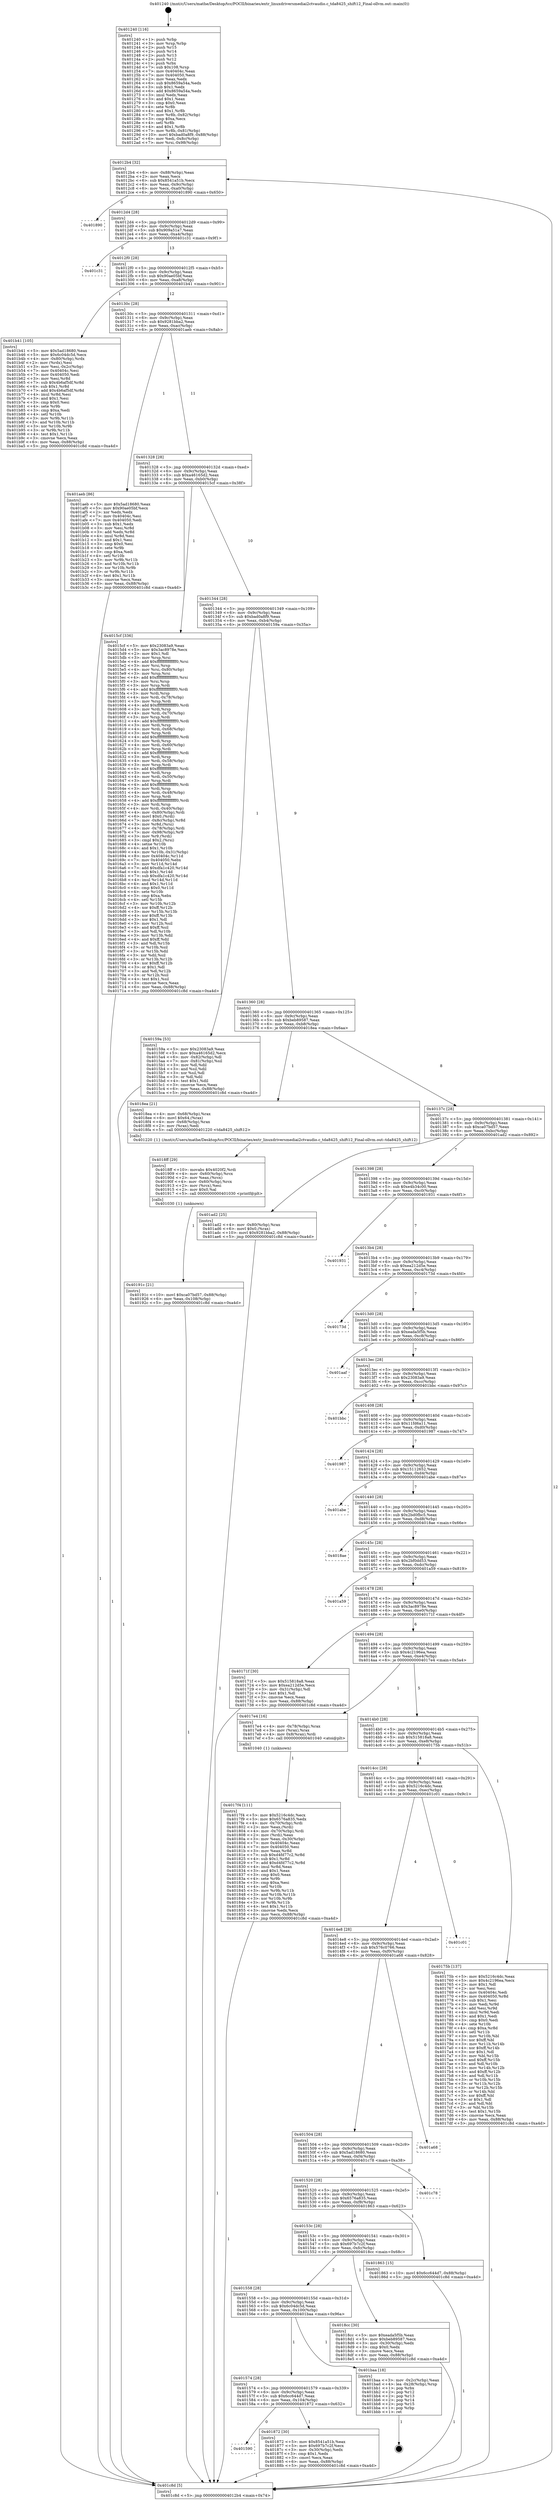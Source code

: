 digraph "0x401240" {
  label = "0x401240 (/mnt/c/Users/mathe/Desktop/tcc/POCII/binaries/extr_linuxdriversmediai2ctvaudio.c_tda8425_shift12_Final-ollvm.out::main(0))"
  labelloc = "t"
  node[shape=record]

  Entry [label="",width=0.3,height=0.3,shape=circle,fillcolor=black,style=filled]
  "0x4012b4" [label="{
     0x4012b4 [32]\l
     | [instrs]\l
     &nbsp;&nbsp;0x4012b4 \<+6\>: mov -0x88(%rbp),%eax\l
     &nbsp;&nbsp;0x4012ba \<+2\>: mov %eax,%ecx\l
     &nbsp;&nbsp;0x4012bc \<+6\>: sub $0x8541a51b,%ecx\l
     &nbsp;&nbsp;0x4012c2 \<+6\>: mov %eax,-0x9c(%rbp)\l
     &nbsp;&nbsp;0x4012c8 \<+6\>: mov %ecx,-0xa0(%rbp)\l
     &nbsp;&nbsp;0x4012ce \<+6\>: je 0000000000401890 \<main+0x650\>\l
  }"]
  "0x401890" [label="{
     0x401890\l
  }", style=dashed]
  "0x4012d4" [label="{
     0x4012d4 [28]\l
     | [instrs]\l
     &nbsp;&nbsp;0x4012d4 \<+5\>: jmp 00000000004012d9 \<main+0x99\>\l
     &nbsp;&nbsp;0x4012d9 \<+6\>: mov -0x9c(%rbp),%eax\l
     &nbsp;&nbsp;0x4012df \<+5\>: sub $0x909a51a7,%eax\l
     &nbsp;&nbsp;0x4012e4 \<+6\>: mov %eax,-0xa4(%rbp)\l
     &nbsp;&nbsp;0x4012ea \<+6\>: je 0000000000401c31 \<main+0x9f1\>\l
  }"]
  Exit [label="",width=0.3,height=0.3,shape=circle,fillcolor=black,style=filled,peripheries=2]
  "0x401c31" [label="{
     0x401c31\l
  }", style=dashed]
  "0x4012f0" [label="{
     0x4012f0 [28]\l
     | [instrs]\l
     &nbsp;&nbsp;0x4012f0 \<+5\>: jmp 00000000004012f5 \<main+0xb5\>\l
     &nbsp;&nbsp;0x4012f5 \<+6\>: mov -0x9c(%rbp),%eax\l
     &nbsp;&nbsp;0x4012fb \<+5\>: sub $0x90ae05bf,%eax\l
     &nbsp;&nbsp;0x401300 \<+6\>: mov %eax,-0xa8(%rbp)\l
     &nbsp;&nbsp;0x401306 \<+6\>: je 0000000000401b41 \<main+0x901\>\l
  }"]
  "0x40191c" [label="{
     0x40191c [21]\l
     | [instrs]\l
     &nbsp;&nbsp;0x40191c \<+10\>: movl $0xca07bd57,-0x88(%rbp)\l
     &nbsp;&nbsp;0x401926 \<+6\>: mov %eax,-0x108(%rbp)\l
     &nbsp;&nbsp;0x40192c \<+5\>: jmp 0000000000401c8d \<main+0xa4d\>\l
  }"]
  "0x401b41" [label="{
     0x401b41 [105]\l
     | [instrs]\l
     &nbsp;&nbsp;0x401b41 \<+5\>: mov $0x5ad18680,%eax\l
     &nbsp;&nbsp;0x401b46 \<+5\>: mov $0x6c04dc5d,%ecx\l
     &nbsp;&nbsp;0x401b4b \<+4\>: mov -0x80(%rbp),%rdx\l
     &nbsp;&nbsp;0x401b4f \<+2\>: mov (%rdx),%esi\l
     &nbsp;&nbsp;0x401b51 \<+3\>: mov %esi,-0x2c(%rbp)\l
     &nbsp;&nbsp;0x401b54 \<+7\>: mov 0x40404c,%esi\l
     &nbsp;&nbsp;0x401b5b \<+7\>: mov 0x404050,%edi\l
     &nbsp;&nbsp;0x401b62 \<+3\>: mov %esi,%r8d\l
     &nbsp;&nbsp;0x401b65 \<+7\>: sub $0x4b6af5df,%r8d\l
     &nbsp;&nbsp;0x401b6c \<+4\>: sub $0x1,%r8d\l
     &nbsp;&nbsp;0x401b70 \<+7\>: add $0x4b6af5df,%r8d\l
     &nbsp;&nbsp;0x401b77 \<+4\>: imul %r8d,%esi\l
     &nbsp;&nbsp;0x401b7b \<+3\>: and $0x1,%esi\l
     &nbsp;&nbsp;0x401b7e \<+3\>: cmp $0x0,%esi\l
     &nbsp;&nbsp;0x401b81 \<+4\>: sete %r9b\l
     &nbsp;&nbsp;0x401b85 \<+3\>: cmp $0xa,%edi\l
     &nbsp;&nbsp;0x401b88 \<+4\>: setl %r10b\l
     &nbsp;&nbsp;0x401b8c \<+3\>: mov %r9b,%r11b\l
     &nbsp;&nbsp;0x401b8f \<+3\>: and %r10b,%r11b\l
     &nbsp;&nbsp;0x401b92 \<+3\>: xor %r10b,%r9b\l
     &nbsp;&nbsp;0x401b95 \<+3\>: or %r9b,%r11b\l
     &nbsp;&nbsp;0x401b98 \<+4\>: test $0x1,%r11b\l
     &nbsp;&nbsp;0x401b9c \<+3\>: cmovne %ecx,%eax\l
     &nbsp;&nbsp;0x401b9f \<+6\>: mov %eax,-0x88(%rbp)\l
     &nbsp;&nbsp;0x401ba5 \<+5\>: jmp 0000000000401c8d \<main+0xa4d\>\l
  }"]
  "0x40130c" [label="{
     0x40130c [28]\l
     | [instrs]\l
     &nbsp;&nbsp;0x40130c \<+5\>: jmp 0000000000401311 \<main+0xd1\>\l
     &nbsp;&nbsp;0x401311 \<+6\>: mov -0x9c(%rbp),%eax\l
     &nbsp;&nbsp;0x401317 \<+5\>: sub $0x9281bba2,%eax\l
     &nbsp;&nbsp;0x40131c \<+6\>: mov %eax,-0xac(%rbp)\l
     &nbsp;&nbsp;0x401322 \<+6\>: je 0000000000401aeb \<main+0x8ab\>\l
  }"]
  "0x4018ff" [label="{
     0x4018ff [29]\l
     | [instrs]\l
     &nbsp;&nbsp;0x4018ff \<+10\>: movabs $0x4020f2,%rdi\l
     &nbsp;&nbsp;0x401909 \<+4\>: mov -0x60(%rbp),%rcx\l
     &nbsp;&nbsp;0x40190d \<+2\>: mov %eax,(%rcx)\l
     &nbsp;&nbsp;0x40190f \<+4\>: mov -0x60(%rbp),%rcx\l
     &nbsp;&nbsp;0x401913 \<+2\>: mov (%rcx),%esi\l
     &nbsp;&nbsp;0x401915 \<+2\>: mov $0x0,%al\l
     &nbsp;&nbsp;0x401917 \<+5\>: call 0000000000401030 \<printf@plt\>\l
     | [calls]\l
     &nbsp;&nbsp;0x401030 \{1\} (unknown)\l
  }"]
  "0x401aeb" [label="{
     0x401aeb [86]\l
     | [instrs]\l
     &nbsp;&nbsp;0x401aeb \<+5\>: mov $0x5ad18680,%eax\l
     &nbsp;&nbsp;0x401af0 \<+5\>: mov $0x90ae05bf,%ecx\l
     &nbsp;&nbsp;0x401af5 \<+2\>: xor %edx,%edx\l
     &nbsp;&nbsp;0x401af7 \<+7\>: mov 0x40404c,%esi\l
     &nbsp;&nbsp;0x401afe \<+7\>: mov 0x404050,%edi\l
     &nbsp;&nbsp;0x401b05 \<+3\>: sub $0x1,%edx\l
     &nbsp;&nbsp;0x401b08 \<+3\>: mov %esi,%r8d\l
     &nbsp;&nbsp;0x401b0b \<+3\>: add %edx,%r8d\l
     &nbsp;&nbsp;0x401b0e \<+4\>: imul %r8d,%esi\l
     &nbsp;&nbsp;0x401b12 \<+3\>: and $0x1,%esi\l
     &nbsp;&nbsp;0x401b15 \<+3\>: cmp $0x0,%esi\l
     &nbsp;&nbsp;0x401b18 \<+4\>: sete %r9b\l
     &nbsp;&nbsp;0x401b1c \<+3\>: cmp $0xa,%edi\l
     &nbsp;&nbsp;0x401b1f \<+4\>: setl %r10b\l
     &nbsp;&nbsp;0x401b23 \<+3\>: mov %r9b,%r11b\l
     &nbsp;&nbsp;0x401b26 \<+3\>: and %r10b,%r11b\l
     &nbsp;&nbsp;0x401b29 \<+3\>: xor %r10b,%r9b\l
     &nbsp;&nbsp;0x401b2c \<+3\>: or %r9b,%r11b\l
     &nbsp;&nbsp;0x401b2f \<+4\>: test $0x1,%r11b\l
     &nbsp;&nbsp;0x401b33 \<+3\>: cmovne %ecx,%eax\l
     &nbsp;&nbsp;0x401b36 \<+6\>: mov %eax,-0x88(%rbp)\l
     &nbsp;&nbsp;0x401b3c \<+5\>: jmp 0000000000401c8d \<main+0xa4d\>\l
  }"]
  "0x401328" [label="{
     0x401328 [28]\l
     | [instrs]\l
     &nbsp;&nbsp;0x401328 \<+5\>: jmp 000000000040132d \<main+0xed\>\l
     &nbsp;&nbsp;0x40132d \<+6\>: mov -0x9c(%rbp),%eax\l
     &nbsp;&nbsp;0x401333 \<+5\>: sub $0xa46165d2,%eax\l
     &nbsp;&nbsp;0x401338 \<+6\>: mov %eax,-0xb0(%rbp)\l
     &nbsp;&nbsp;0x40133e \<+6\>: je 00000000004015cf \<main+0x38f\>\l
  }"]
  "0x401590" [label="{
     0x401590\l
  }", style=dashed]
  "0x4015cf" [label="{
     0x4015cf [336]\l
     | [instrs]\l
     &nbsp;&nbsp;0x4015cf \<+5\>: mov $0x23083a9,%eax\l
     &nbsp;&nbsp;0x4015d4 \<+5\>: mov $0x3ac8978e,%ecx\l
     &nbsp;&nbsp;0x4015d9 \<+2\>: mov $0x1,%dl\l
     &nbsp;&nbsp;0x4015db \<+3\>: mov %rsp,%rsi\l
     &nbsp;&nbsp;0x4015de \<+4\>: add $0xfffffffffffffff0,%rsi\l
     &nbsp;&nbsp;0x4015e2 \<+3\>: mov %rsi,%rsp\l
     &nbsp;&nbsp;0x4015e5 \<+4\>: mov %rsi,-0x80(%rbp)\l
     &nbsp;&nbsp;0x4015e9 \<+3\>: mov %rsp,%rsi\l
     &nbsp;&nbsp;0x4015ec \<+4\>: add $0xfffffffffffffff0,%rsi\l
     &nbsp;&nbsp;0x4015f0 \<+3\>: mov %rsi,%rsp\l
     &nbsp;&nbsp;0x4015f3 \<+3\>: mov %rsp,%rdi\l
     &nbsp;&nbsp;0x4015f6 \<+4\>: add $0xfffffffffffffff0,%rdi\l
     &nbsp;&nbsp;0x4015fa \<+3\>: mov %rdi,%rsp\l
     &nbsp;&nbsp;0x4015fd \<+4\>: mov %rdi,-0x78(%rbp)\l
     &nbsp;&nbsp;0x401601 \<+3\>: mov %rsp,%rdi\l
     &nbsp;&nbsp;0x401604 \<+4\>: add $0xfffffffffffffff0,%rdi\l
     &nbsp;&nbsp;0x401608 \<+3\>: mov %rdi,%rsp\l
     &nbsp;&nbsp;0x40160b \<+4\>: mov %rdi,-0x70(%rbp)\l
     &nbsp;&nbsp;0x40160f \<+3\>: mov %rsp,%rdi\l
     &nbsp;&nbsp;0x401612 \<+4\>: add $0xfffffffffffffff0,%rdi\l
     &nbsp;&nbsp;0x401616 \<+3\>: mov %rdi,%rsp\l
     &nbsp;&nbsp;0x401619 \<+4\>: mov %rdi,-0x68(%rbp)\l
     &nbsp;&nbsp;0x40161d \<+3\>: mov %rsp,%rdi\l
     &nbsp;&nbsp;0x401620 \<+4\>: add $0xfffffffffffffff0,%rdi\l
     &nbsp;&nbsp;0x401624 \<+3\>: mov %rdi,%rsp\l
     &nbsp;&nbsp;0x401627 \<+4\>: mov %rdi,-0x60(%rbp)\l
     &nbsp;&nbsp;0x40162b \<+3\>: mov %rsp,%rdi\l
     &nbsp;&nbsp;0x40162e \<+4\>: add $0xfffffffffffffff0,%rdi\l
     &nbsp;&nbsp;0x401632 \<+3\>: mov %rdi,%rsp\l
     &nbsp;&nbsp;0x401635 \<+4\>: mov %rdi,-0x58(%rbp)\l
     &nbsp;&nbsp;0x401639 \<+3\>: mov %rsp,%rdi\l
     &nbsp;&nbsp;0x40163c \<+4\>: add $0xfffffffffffffff0,%rdi\l
     &nbsp;&nbsp;0x401640 \<+3\>: mov %rdi,%rsp\l
     &nbsp;&nbsp;0x401643 \<+4\>: mov %rdi,-0x50(%rbp)\l
     &nbsp;&nbsp;0x401647 \<+3\>: mov %rsp,%rdi\l
     &nbsp;&nbsp;0x40164a \<+4\>: add $0xfffffffffffffff0,%rdi\l
     &nbsp;&nbsp;0x40164e \<+3\>: mov %rdi,%rsp\l
     &nbsp;&nbsp;0x401651 \<+4\>: mov %rdi,-0x48(%rbp)\l
     &nbsp;&nbsp;0x401655 \<+3\>: mov %rsp,%rdi\l
     &nbsp;&nbsp;0x401658 \<+4\>: add $0xfffffffffffffff0,%rdi\l
     &nbsp;&nbsp;0x40165c \<+3\>: mov %rdi,%rsp\l
     &nbsp;&nbsp;0x40165f \<+4\>: mov %rdi,-0x40(%rbp)\l
     &nbsp;&nbsp;0x401663 \<+4\>: mov -0x80(%rbp),%rdi\l
     &nbsp;&nbsp;0x401667 \<+6\>: movl $0x0,(%rdi)\l
     &nbsp;&nbsp;0x40166d \<+7\>: mov -0x8c(%rbp),%r8d\l
     &nbsp;&nbsp;0x401674 \<+3\>: mov %r8d,(%rsi)\l
     &nbsp;&nbsp;0x401677 \<+4\>: mov -0x78(%rbp),%rdi\l
     &nbsp;&nbsp;0x40167b \<+7\>: mov -0x98(%rbp),%r9\l
     &nbsp;&nbsp;0x401682 \<+3\>: mov %r9,(%rdi)\l
     &nbsp;&nbsp;0x401685 \<+3\>: cmpl $0x2,(%rsi)\l
     &nbsp;&nbsp;0x401688 \<+4\>: setne %r10b\l
     &nbsp;&nbsp;0x40168c \<+4\>: and $0x1,%r10b\l
     &nbsp;&nbsp;0x401690 \<+4\>: mov %r10b,-0x31(%rbp)\l
     &nbsp;&nbsp;0x401694 \<+8\>: mov 0x40404c,%r11d\l
     &nbsp;&nbsp;0x40169c \<+7\>: mov 0x404050,%ebx\l
     &nbsp;&nbsp;0x4016a3 \<+3\>: mov %r11d,%r14d\l
     &nbsp;&nbsp;0x4016a6 \<+7\>: add $0xdfa1c420,%r14d\l
     &nbsp;&nbsp;0x4016ad \<+4\>: sub $0x1,%r14d\l
     &nbsp;&nbsp;0x4016b1 \<+7\>: sub $0xdfa1c420,%r14d\l
     &nbsp;&nbsp;0x4016b8 \<+4\>: imul %r14d,%r11d\l
     &nbsp;&nbsp;0x4016bc \<+4\>: and $0x1,%r11d\l
     &nbsp;&nbsp;0x4016c0 \<+4\>: cmp $0x0,%r11d\l
     &nbsp;&nbsp;0x4016c4 \<+4\>: sete %r10b\l
     &nbsp;&nbsp;0x4016c8 \<+3\>: cmp $0xa,%ebx\l
     &nbsp;&nbsp;0x4016cb \<+4\>: setl %r15b\l
     &nbsp;&nbsp;0x4016cf \<+3\>: mov %r10b,%r12b\l
     &nbsp;&nbsp;0x4016d2 \<+4\>: xor $0xff,%r12b\l
     &nbsp;&nbsp;0x4016d6 \<+3\>: mov %r15b,%r13b\l
     &nbsp;&nbsp;0x4016d9 \<+4\>: xor $0xff,%r13b\l
     &nbsp;&nbsp;0x4016dd \<+3\>: xor $0x1,%dl\l
     &nbsp;&nbsp;0x4016e0 \<+3\>: mov %r12b,%sil\l
     &nbsp;&nbsp;0x4016e3 \<+4\>: and $0xff,%sil\l
     &nbsp;&nbsp;0x4016e7 \<+3\>: and %dl,%r10b\l
     &nbsp;&nbsp;0x4016ea \<+3\>: mov %r13b,%dil\l
     &nbsp;&nbsp;0x4016ed \<+4\>: and $0xff,%dil\l
     &nbsp;&nbsp;0x4016f1 \<+3\>: and %dl,%r15b\l
     &nbsp;&nbsp;0x4016f4 \<+3\>: or %r10b,%sil\l
     &nbsp;&nbsp;0x4016f7 \<+3\>: or %r15b,%dil\l
     &nbsp;&nbsp;0x4016fa \<+3\>: xor %dil,%sil\l
     &nbsp;&nbsp;0x4016fd \<+3\>: or %r13b,%r12b\l
     &nbsp;&nbsp;0x401700 \<+4\>: xor $0xff,%r12b\l
     &nbsp;&nbsp;0x401704 \<+3\>: or $0x1,%dl\l
     &nbsp;&nbsp;0x401707 \<+3\>: and %dl,%r12b\l
     &nbsp;&nbsp;0x40170a \<+3\>: or %r12b,%sil\l
     &nbsp;&nbsp;0x40170d \<+4\>: test $0x1,%sil\l
     &nbsp;&nbsp;0x401711 \<+3\>: cmovne %ecx,%eax\l
     &nbsp;&nbsp;0x401714 \<+6\>: mov %eax,-0x88(%rbp)\l
     &nbsp;&nbsp;0x40171a \<+5\>: jmp 0000000000401c8d \<main+0xa4d\>\l
  }"]
  "0x401344" [label="{
     0x401344 [28]\l
     | [instrs]\l
     &nbsp;&nbsp;0x401344 \<+5\>: jmp 0000000000401349 \<main+0x109\>\l
     &nbsp;&nbsp;0x401349 \<+6\>: mov -0x9c(%rbp),%eax\l
     &nbsp;&nbsp;0x40134f \<+5\>: sub $0xbad0a8f9,%eax\l
     &nbsp;&nbsp;0x401354 \<+6\>: mov %eax,-0xb4(%rbp)\l
     &nbsp;&nbsp;0x40135a \<+6\>: je 000000000040159a \<main+0x35a\>\l
  }"]
  "0x401872" [label="{
     0x401872 [30]\l
     | [instrs]\l
     &nbsp;&nbsp;0x401872 \<+5\>: mov $0x8541a51b,%eax\l
     &nbsp;&nbsp;0x401877 \<+5\>: mov $0x697b7c2f,%ecx\l
     &nbsp;&nbsp;0x40187c \<+3\>: mov -0x30(%rbp),%edx\l
     &nbsp;&nbsp;0x40187f \<+3\>: cmp $0x1,%edx\l
     &nbsp;&nbsp;0x401882 \<+3\>: cmovl %ecx,%eax\l
     &nbsp;&nbsp;0x401885 \<+6\>: mov %eax,-0x88(%rbp)\l
     &nbsp;&nbsp;0x40188b \<+5\>: jmp 0000000000401c8d \<main+0xa4d\>\l
  }"]
  "0x40159a" [label="{
     0x40159a [53]\l
     | [instrs]\l
     &nbsp;&nbsp;0x40159a \<+5\>: mov $0x23083a9,%eax\l
     &nbsp;&nbsp;0x40159f \<+5\>: mov $0xa46165d2,%ecx\l
     &nbsp;&nbsp;0x4015a4 \<+6\>: mov -0x82(%rbp),%dl\l
     &nbsp;&nbsp;0x4015aa \<+7\>: mov -0x81(%rbp),%sil\l
     &nbsp;&nbsp;0x4015b1 \<+3\>: mov %dl,%dil\l
     &nbsp;&nbsp;0x4015b4 \<+3\>: and %sil,%dil\l
     &nbsp;&nbsp;0x4015b7 \<+3\>: xor %sil,%dl\l
     &nbsp;&nbsp;0x4015ba \<+3\>: or %dl,%dil\l
     &nbsp;&nbsp;0x4015bd \<+4\>: test $0x1,%dil\l
     &nbsp;&nbsp;0x4015c1 \<+3\>: cmovne %ecx,%eax\l
     &nbsp;&nbsp;0x4015c4 \<+6\>: mov %eax,-0x88(%rbp)\l
     &nbsp;&nbsp;0x4015ca \<+5\>: jmp 0000000000401c8d \<main+0xa4d\>\l
  }"]
  "0x401360" [label="{
     0x401360 [28]\l
     | [instrs]\l
     &nbsp;&nbsp;0x401360 \<+5\>: jmp 0000000000401365 \<main+0x125\>\l
     &nbsp;&nbsp;0x401365 \<+6\>: mov -0x9c(%rbp),%eax\l
     &nbsp;&nbsp;0x40136b \<+5\>: sub $0xbeb89587,%eax\l
     &nbsp;&nbsp;0x401370 \<+6\>: mov %eax,-0xb8(%rbp)\l
     &nbsp;&nbsp;0x401376 \<+6\>: je 00000000004018ea \<main+0x6aa\>\l
  }"]
  "0x401c8d" [label="{
     0x401c8d [5]\l
     | [instrs]\l
     &nbsp;&nbsp;0x401c8d \<+5\>: jmp 00000000004012b4 \<main+0x74\>\l
  }"]
  "0x401240" [label="{
     0x401240 [116]\l
     | [instrs]\l
     &nbsp;&nbsp;0x401240 \<+1\>: push %rbp\l
     &nbsp;&nbsp;0x401241 \<+3\>: mov %rsp,%rbp\l
     &nbsp;&nbsp;0x401244 \<+2\>: push %r15\l
     &nbsp;&nbsp;0x401246 \<+2\>: push %r14\l
     &nbsp;&nbsp;0x401248 \<+2\>: push %r13\l
     &nbsp;&nbsp;0x40124a \<+2\>: push %r12\l
     &nbsp;&nbsp;0x40124c \<+1\>: push %rbx\l
     &nbsp;&nbsp;0x40124d \<+7\>: sub $0x108,%rsp\l
     &nbsp;&nbsp;0x401254 \<+7\>: mov 0x40404c,%eax\l
     &nbsp;&nbsp;0x40125b \<+7\>: mov 0x404050,%ecx\l
     &nbsp;&nbsp;0x401262 \<+2\>: mov %eax,%edx\l
     &nbsp;&nbsp;0x401264 \<+6\>: sub $0x8659a54a,%edx\l
     &nbsp;&nbsp;0x40126a \<+3\>: sub $0x1,%edx\l
     &nbsp;&nbsp;0x40126d \<+6\>: add $0x8659a54a,%edx\l
     &nbsp;&nbsp;0x401273 \<+3\>: imul %edx,%eax\l
     &nbsp;&nbsp;0x401276 \<+3\>: and $0x1,%eax\l
     &nbsp;&nbsp;0x401279 \<+3\>: cmp $0x0,%eax\l
     &nbsp;&nbsp;0x40127c \<+4\>: sete %r8b\l
     &nbsp;&nbsp;0x401280 \<+4\>: and $0x1,%r8b\l
     &nbsp;&nbsp;0x401284 \<+7\>: mov %r8b,-0x82(%rbp)\l
     &nbsp;&nbsp;0x40128b \<+3\>: cmp $0xa,%ecx\l
     &nbsp;&nbsp;0x40128e \<+4\>: setl %r8b\l
     &nbsp;&nbsp;0x401292 \<+4\>: and $0x1,%r8b\l
     &nbsp;&nbsp;0x401296 \<+7\>: mov %r8b,-0x81(%rbp)\l
     &nbsp;&nbsp;0x40129d \<+10\>: movl $0xbad0a8f9,-0x88(%rbp)\l
     &nbsp;&nbsp;0x4012a7 \<+6\>: mov %edi,-0x8c(%rbp)\l
     &nbsp;&nbsp;0x4012ad \<+7\>: mov %rsi,-0x98(%rbp)\l
  }"]
  "0x401574" [label="{
     0x401574 [28]\l
     | [instrs]\l
     &nbsp;&nbsp;0x401574 \<+5\>: jmp 0000000000401579 \<main+0x339\>\l
     &nbsp;&nbsp;0x401579 \<+6\>: mov -0x9c(%rbp),%eax\l
     &nbsp;&nbsp;0x40157f \<+5\>: sub $0x6cc644d7,%eax\l
     &nbsp;&nbsp;0x401584 \<+6\>: mov %eax,-0x104(%rbp)\l
     &nbsp;&nbsp;0x40158a \<+6\>: je 0000000000401872 \<main+0x632\>\l
  }"]
  "0x401baa" [label="{
     0x401baa [18]\l
     | [instrs]\l
     &nbsp;&nbsp;0x401baa \<+3\>: mov -0x2c(%rbp),%eax\l
     &nbsp;&nbsp;0x401bad \<+4\>: lea -0x28(%rbp),%rsp\l
     &nbsp;&nbsp;0x401bb1 \<+1\>: pop %rbx\l
     &nbsp;&nbsp;0x401bb2 \<+2\>: pop %r12\l
     &nbsp;&nbsp;0x401bb4 \<+2\>: pop %r13\l
     &nbsp;&nbsp;0x401bb6 \<+2\>: pop %r14\l
     &nbsp;&nbsp;0x401bb8 \<+2\>: pop %r15\l
     &nbsp;&nbsp;0x401bba \<+1\>: pop %rbp\l
     &nbsp;&nbsp;0x401bbb \<+1\>: ret\l
  }"]
  "0x4018ea" [label="{
     0x4018ea [21]\l
     | [instrs]\l
     &nbsp;&nbsp;0x4018ea \<+4\>: mov -0x68(%rbp),%rax\l
     &nbsp;&nbsp;0x4018ee \<+6\>: movl $0x64,(%rax)\l
     &nbsp;&nbsp;0x4018f4 \<+4\>: mov -0x68(%rbp),%rax\l
     &nbsp;&nbsp;0x4018f8 \<+2\>: mov (%rax),%edi\l
     &nbsp;&nbsp;0x4018fa \<+5\>: call 0000000000401220 \<tda8425_shift12\>\l
     | [calls]\l
     &nbsp;&nbsp;0x401220 \{1\} (/mnt/c/Users/mathe/Desktop/tcc/POCII/binaries/extr_linuxdriversmediai2ctvaudio.c_tda8425_shift12_Final-ollvm.out::tda8425_shift12)\l
  }"]
  "0x40137c" [label="{
     0x40137c [28]\l
     | [instrs]\l
     &nbsp;&nbsp;0x40137c \<+5\>: jmp 0000000000401381 \<main+0x141\>\l
     &nbsp;&nbsp;0x401381 \<+6\>: mov -0x9c(%rbp),%eax\l
     &nbsp;&nbsp;0x401387 \<+5\>: sub $0xca07bd57,%eax\l
     &nbsp;&nbsp;0x40138c \<+6\>: mov %eax,-0xbc(%rbp)\l
     &nbsp;&nbsp;0x401392 \<+6\>: je 0000000000401ad2 \<main+0x892\>\l
  }"]
  "0x401558" [label="{
     0x401558 [28]\l
     | [instrs]\l
     &nbsp;&nbsp;0x401558 \<+5\>: jmp 000000000040155d \<main+0x31d\>\l
     &nbsp;&nbsp;0x40155d \<+6\>: mov -0x9c(%rbp),%eax\l
     &nbsp;&nbsp;0x401563 \<+5\>: sub $0x6c04dc5d,%eax\l
     &nbsp;&nbsp;0x401568 \<+6\>: mov %eax,-0x100(%rbp)\l
     &nbsp;&nbsp;0x40156e \<+6\>: je 0000000000401baa \<main+0x96a\>\l
  }"]
  "0x401ad2" [label="{
     0x401ad2 [25]\l
     | [instrs]\l
     &nbsp;&nbsp;0x401ad2 \<+4\>: mov -0x80(%rbp),%rax\l
     &nbsp;&nbsp;0x401ad6 \<+6\>: movl $0x0,(%rax)\l
     &nbsp;&nbsp;0x401adc \<+10\>: movl $0x9281bba2,-0x88(%rbp)\l
     &nbsp;&nbsp;0x401ae6 \<+5\>: jmp 0000000000401c8d \<main+0xa4d\>\l
  }"]
  "0x401398" [label="{
     0x401398 [28]\l
     | [instrs]\l
     &nbsp;&nbsp;0x401398 \<+5\>: jmp 000000000040139d \<main+0x15d\>\l
     &nbsp;&nbsp;0x40139d \<+6\>: mov -0x9c(%rbp),%eax\l
     &nbsp;&nbsp;0x4013a3 \<+5\>: sub $0xe4b34c00,%eax\l
     &nbsp;&nbsp;0x4013a8 \<+6\>: mov %eax,-0xc0(%rbp)\l
     &nbsp;&nbsp;0x4013ae \<+6\>: je 0000000000401931 \<main+0x6f1\>\l
  }"]
  "0x4018cc" [label="{
     0x4018cc [30]\l
     | [instrs]\l
     &nbsp;&nbsp;0x4018cc \<+5\>: mov $0xeada5f5b,%eax\l
     &nbsp;&nbsp;0x4018d1 \<+5\>: mov $0xbeb89587,%ecx\l
     &nbsp;&nbsp;0x4018d6 \<+3\>: mov -0x30(%rbp),%edx\l
     &nbsp;&nbsp;0x4018d9 \<+3\>: cmp $0x0,%edx\l
     &nbsp;&nbsp;0x4018dc \<+3\>: cmove %ecx,%eax\l
     &nbsp;&nbsp;0x4018df \<+6\>: mov %eax,-0x88(%rbp)\l
     &nbsp;&nbsp;0x4018e5 \<+5\>: jmp 0000000000401c8d \<main+0xa4d\>\l
  }"]
  "0x401931" [label="{
     0x401931\l
  }", style=dashed]
  "0x4013b4" [label="{
     0x4013b4 [28]\l
     | [instrs]\l
     &nbsp;&nbsp;0x4013b4 \<+5\>: jmp 00000000004013b9 \<main+0x179\>\l
     &nbsp;&nbsp;0x4013b9 \<+6\>: mov -0x9c(%rbp),%eax\l
     &nbsp;&nbsp;0x4013bf \<+5\>: sub $0xea212d5e,%eax\l
     &nbsp;&nbsp;0x4013c4 \<+6\>: mov %eax,-0xc4(%rbp)\l
     &nbsp;&nbsp;0x4013ca \<+6\>: je 000000000040173d \<main+0x4fd\>\l
  }"]
  "0x40153c" [label="{
     0x40153c [28]\l
     | [instrs]\l
     &nbsp;&nbsp;0x40153c \<+5\>: jmp 0000000000401541 \<main+0x301\>\l
     &nbsp;&nbsp;0x401541 \<+6\>: mov -0x9c(%rbp),%eax\l
     &nbsp;&nbsp;0x401547 \<+5\>: sub $0x697b7c2f,%eax\l
     &nbsp;&nbsp;0x40154c \<+6\>: mov %eax,-0xfc(%rbp)\l
     &nbsp;&nbsp;0x401552 \<+6\>: je 00000000004018cc \<main+0x68c\>\l
  }"]
  "0x40173d" [label="{
     0x40173d\l
  }", style=dashed]
  "0x4013d0" [label="{
     0x4013d0 [28]\l
     | [instrs]\l
     &nbsp;&nbsp;0x4013d0 \<+5\>: jmp 00000000004013d5 \<main+0x195\>\l
     &nbsp;&nbsp;0x4013d5 \<+6\>: mov -0x9c(%rbp),%eax\l
     &nbsp;&nbsp;0x4013db \<+5\>: sub $0xeada5f5b,%eax\l
     &nbsp;&nbsp;0x4013e0 \<+6\>: mov %eax,-0xc8(%rbp)\l
     &nbsp;&nbsp;0x4013e6 \<+6\>: je 0000000000401aaf \<main+0x86f\>\l
  }"]
  "0x401863" [label="{
     0x401863 [15]\l
     | [instrs]\l
     &nbsp;&nbsp;0x401863 \<+10\>: movl $0x6cc644d7,-0x88(%rbp)\l
     &nbsp;&nbsp;0x40186d \<+5\>: jmp 0000000000401c8d \<main+0xa4d\>\l
  }"]
  "0x401aaf" [label="{
     0x401aaf\l
  }", style=dashed]
  "0x4013ec" [label="{
     0x4013ec [28]\l
     | [instrs]\l
     &nbsp;&nbsp;0x4013ec \<+5\>: jmp 00000000004013f1 \<main+0x1b1\>\l
     &nbsp;&nbsp;0x4013f1 \<+6\>: mov -0x9c(%rbp),%eax\l
     &nbsp;&nbsp;0x4013f7 \<+5\>: sub $0x23083a9,%eax\l
     &nbsp;&nbsp;0x4013fc \<+6\>: mov %eax,-0xcc(%rbp)\l
     &nbsp;&nbsp;0x401402 \<+6\>: je 0000000000401bbc \<main+0x97c\>\l
  }"]
  "0x401520" [label="{
     0x401520 [28]\l
     | [instrs]\l
     &nbsp;&nbsp;0x401520 \<+5\>: jmp 0000000000401525 \<main+0x2e5\>\l
     &nbsp;&nbsp;0x401525 \<+6\>: mov -0x9c(%rbp),%eax\l
     &nbsp;&nbsp;0x40152b \<+5\>: sub $0x6576a835,%eax\l
     &nbsp;&nbsp;0x401530 \<+6\>: mov %eax,-0xf8(%rbp)\l
     &nbsp;&nbsp;0x401536 \<+6\>: je 0000000000401863 \<main+0x623\>\l
  }"]
  "0x401bbc" [label="{
     0x401bbc\l
  }", style=dashed]
  "0x401408" [label="{
     0x401408 [28]\l
     | [instrs]\l
     &nbsp;&nbsp;0x401408 \<+5\>: jmp 000000000040140d \<main+0x1cd\>\l
     &nbsp;&nbsp;0x40140d \<+6\>: mov -0x9c(%rbp),%eax\l
     &nbsp;&nbsp;0x401413 \<+5\>: sub $0x11fd6a11,%eax\l
     &nbsp;&nbsp;0x401418 \<+6\>: mov %eax,-0xd0(%rbp)\l
     &nbsp;&nbsp;0x40141e \<+6\>: je 0000000000401987 \<main+0x747\>\l
  }"]
  "0x401c78" [label="{
     0x401c78\l
  }", style=dashed]
  "0x401987" [label="{
     0x401987\l
  }", style=dashed]
  "0x401424" [label="{
     0x401424 [28]\l
     | [instrs]\l
     &nbsp;&nbsp;0x401424 \<+5\>: jmp 0000000000401429 \<main+0x1e9\>\l
     &nbsp;&nbsp;0x401429 \<+6\>: mov -0x9c(%rbp),%eax\l
     &nbsp;&nbsp;0x40142f \<+5\>: sub $0x15112652,%eax\l
     &nbsp;&nbsp;0x401434 \<+6\>: mov %eax,-0xd4(%rbp)\l
     &nbsp;&nbsp;0x40143a \<+6\>: je 0000000000401abe \<main+0x87e\>\l
  }"]
  "0x401504" [label="{
     0x401504 [28]\l
     | [instrs]\l
     &nbsp;&nbsp;0x401504 \<+5\>: jmp 0000000000401509 \<main+0x2c9\>\l
     &nbsp;&nbsp;0x401509 \<+6\>: mov -0x9c(%rbp),%eax\l
     &nbsp;&nbsp;0x40150f \<+5\>: sub $0x5ad18680,%eax\l
     &nbsp;&nbsp;0x401514 \<+6\>: mov %eax,-0xf4(%rbp)\l
     &nbsp;&nbsp;0x40151a \<+6\>: je 0000000000401c78 \<main+0xa38\>\l
  }"]
  "0x401abe" [label="{
     0x401abe\l
  }", style=dashed]
  "0x401440" [label="{
     0x401440 [28]\l
     | [instrs]\l
     &nbsp;&nbsp;0x401440 \<+5\>: jmp 0000000000401445 \<main+0x205\>\l
     &nbsp;&nbsp;0x401445 \<+6\>: mov -0x9c(%rbp),%eax\l
     &nbsp;&nbsp;0x40144b \<+5\>: sub $0x2bd0fbc5,%eax\l
     &nbsp;&nbsp;0x401450 \<+6\>: mov %eax,-0xd8(%rbp)\l
     &nbsp;&nbsp;0x401456 \<+6\>: je 00000000004018ae \<main+0x66e\>\l
  }"]
  "0x401a68" [label="{
     0x401a68\l
  }", style=dashed]
  "0x4018ae" [label="{
     0x4018ae\l
  }", style=dashed]
  "0x40145c" [label="{
     0x40145c [28]\l
     | [instrs]\l
     &nbsp;&nbsp;0x40145c \<+5\>: jmp 0000000000401461 \<main+0x221\>\l
     &nbsp;&nbsp;0x401461 \<+6\>: mov -0x9c(%rbp),%eax\l
     &nbsp;&nbsp;0x401467 \<+5\>: sub $0x2bf0dd53,%eax\l
     &nbsp;&nbsp;0x40146c \<+6\>: mov %eax,-0xdc(%rbp)\l
     &nbsp;&nbsp;0x401472 \<+6\>: je 0000000000401a59 \<main+0x819\>\l
  }"]
  "0x4014e8" [label="{
     0x4014e8 [28]\l
     | [instrs]\l
     &nbsp;&nbsp;0x4014e8 \<+5\>: jmp 00000000004014ed \<main+0x2ad\>\l
     &nbsp;&nbsp;0x4014ed \<+6\>: mov -0x9c(%rbp),%eax\l
     &nbsp;&nbsp;0x4014f3 \<+5\>: sub $0x576c0766,%eax\l
     &nbsp;&nbsp;0x4014f8 \<+6\>: mov %eax,-0xf0(%rbp)\l
     &nbsp;&nbsp;0x4014fe \<+6\>: je 0000000000401a68 \<main+0x828\>\l
  }"]
  "0x401a59" [label="{
     0x401a59\l
  }", style=dashed]
  "0x401478" [label="{
     0x401478 [28]\l
     | [instrs]\l
     &nbsp;&nbsp;0x401478 \<+5\>: jmp 000000000040147d \<main+0x23d\>\l
     &nbsp;&nbsp;0x40147d \<+6\>: mov -0x9c(%rbp),%eax\l
     &nbsp;&nbsp;0x401483 \<+5\>: sub $0x3ac8978e,%eax\l
     &nbsp;&nbsp;0x401488 \<+6\>: mov %eax,-0xe0(%rbp)\l
     &nbsp;&nbsp;0x40148e \<+6\>: je 000000000040171f \<main+0x4df\>\l
  }"]
  "0x401c01" [label="{
     0x401c01\l
  }", style=dashed]
  "0x40171f" [label="{
     0x40171f [30]\l
     | [instrs]\l
     &nbsp;&nbsp;0x40171f \<+5\>: mov $0x515818a8,%eax\l
     &nbsp;&nbsp;0x401724 \<+5\>: mov $0xea212d5e,%ecx\l
     &nbsp;&nbsp;0x401729 \<+3\>: mov -0x31(%rbp),%dl\l
     &nbsp;&nbsp;0x40172c \<+3\>: test $0x1,%dl\l
     &nbsp;&nbsp;0x40172f \<+3\>: cmovne %ecx,%eax\l
     &nbsp;&nbsp;0x401732 \<+6\>: mov %eax,-0x88(%rbp)\l
     &nbsp;&nbsp;0x401738 \<+5\>: jmp 0000000000401c8d \<main+0xa4d\>\l
  }"]
  "0x401494" [label="{
     0x401494 [28]\l
     | [instrs]\l
     &nbsp;&nbsp;0x401494 \<+5\>: jmp 0000000000401499 \<main+0x259\>\l
     &nbsp;&nbsp;0x401499 \<+6\>: mov -0x9c(%rbp),%eax\l
     &nbsp;&nbsp;0x40149f \<+5\>: sub $0x4c2196ea,%eax\l
     &nbsp;&nbsp;0x4014a4 \<+6\>: mov %eax,-0xe4(%rbp)\l
     &nbsp;&nbsp;0x4014aa \<+6\>: je 00000000004017e4 \<main+0x5a4\>\l
  }"]
  "0x4017f4" [label="{
     0x4017f4 [111]\l
     | [instrs]\l
     &nbsp;&nbsp;0x4017f4 \<+5\>: mov $0x5216c4dc,%ecx\l
     &nbsp;&nbsp;0x4017f9 \<+5\>: mov $0x6576a835,%edx\l
     &nbsp;&nbsp;0x4017fe \<+4\>: mov -0x70(%rbp),%rdi\l
     &nbsp;&nbsp;0x401802 \<+2\>: mov %eax,(%rdi)\l
     &nbsp;&nbsp;0x401804 \<+4\>: mov -0x70(%rbp),%rdi\l
     &nbsp;&nbsp;0x401808 \<+2\>: mov (%rdi),%eax\l
     &nbsp;&nbsp;0x40180a \<+3\>: mov %eax,-0x30(%rbp)\l
     &nbsp;&nbsp;0x40180d \<+7\>: mov 0x40404c,%eax\l
     &nbsp;&nbsp;0x401814 \<+7\>: mov 0x404050,%esi\l
     &nbsp;&nbsp;0x40181b \<+3\>: mov %eax,%r8d\l
     &nbsp;&nbsp;0x40181e \<+7\>: sub $0xd4fd77c2,%r8d\l
     &nbsp;&nbsp;0x401825 \<+4\>: sub $0x1,%r8d\l
     &nbsp;&nbsp;0x401829 \<+7\>: add $0xd4fd77c2,%r8d\l
     &nbsp;&nbsp;0x401830 \<+4\>: imul %r8d,%eax\l
     &nbsp;&nbsp;0x401834 \<+3\>: and $0x1,%eax\l
     &nbsp;&nbsp;0x401837 \<+3\>: cmp $0x0,%eax\l
     &nbsp;&nbsp;0x40183a \<+4\>: sete %r9b\l
     &nbsp;&nbsp;0x40183e \<+3\>: cmp $0xa,%esi\l
     &nbsp;&nbsp;0x401841 \<+4\>: setl %r10b\l
     &nbsp;&nbsp;0x401845 \<+3\>: mov %r9b,%r11b\l
     &nbsp;&nbsp;0x401848 \<+3\>: and %r10b,%r11b\l
     &nbsp;&nbsp;0x40184b \<+3\>: xor %r10b,%r9b\l
     &nbsp;&nbsp;0x40184e \<+3\>: or %r9b,%r11b\l
     &nbsp;&nbsp;0x401851 \<+4\>: test $0x1,%r11b\l
     &nbsp;&nbsp;0x401855 \<+3\>: cmovne %edx,%ecx\l
     &nbsp;&nbsp;0x401858 \<+6\>: mov %ecx,-0x88(%rbp)\l
     &nbsp;&nbsp;0x40185e \<+5\>: jmp 0000000000401c8d \<main+0xa4d\>\l
  }"]
  "0x4017e4" [label="{
     0x4017e4 [16]\l
     | [instrs]\l
     &nbsp;&nbsp;0x4017e4 \<+4\>: mov -0x78(%rbp),%rax\l
     &nbsp;&nbsp;0x4017e8 \<+3\>: mov (%rax),%rax\l
     &nbsp;&nbsp;0x4017eb \<+4\>: mov 0x8(%rax),%rdi\l
     &nbsp;&nbsp;0x4017ef \<+5\>: call 0000000000401040 \<atoi@plt\>\l
     | [calls]\l
     &nbsp;&nbsp;0x401040 \{1\} (unknown)\l
  }"]
  "0x4014b0" [label="{
     0x4014b0 [28]\l
     | [instrs]\l
     &nbsp;&nbsp;0x4014b0 \<+5\>: jmp 00000000004014b5 \<main+0x275\>\l
     &nbsp;&nbsp;0x4014b5 \<+6\>: mov -0x9c(%rbp),%eax\l
     &nbsp;&nbsp;0x4014bb \<+5\>: sub $0x515818a8,%eax\l
     &nbsp;&nbsp;0x4014c0 \<+6\>: mov %eax,-0xe8(%rbp)\l
     &nbsp;&nbsp;0x4014c6 \<+6\>: je 000000000040175b \<main+0x51b\>\l
  }"]
  "0x4014cc" [label="{
     0x4014cc [28]\l
     | [instrs]\l
     &nbsp;&nbsp;0x4014cc \<+5\>: jmp 00000000004014d1 \<main+0x291\>\l
     &nbsp;&nbsp;0x4014d1 \<+6\>: mov -0x9c(%rbp),%eax\l
     &nbsp;&nbsp;0x4014d7 \<+5\>: sub $0x5216c4dc,%eax\l
     &nbsp;&nbsp;0x4014dc \<+6\>: mov %eax,-0xec(%rbp)\l
     &nbsp;&nbsp;0x4014e2 \<+6\>: je 0000000000401c01 \<main+0x9c1\>\l
  }"]
  "0x40175b" [label="{
     0x40175b [137]\l
     | [instrs]\l
     &nbsp;&nbsp;0x40175b \<+5\>: mov $0x5216c4dc,%eax\l
     &nbsp;&nbsp;0x401760 \<+5\>: mov $0x4c2196ea,%ecx\l
     &nbsp;&nbsp;0x401765 \<+2\>: mov $0x1,%dl\l
     &nbsp;&nbsp;0x401767 \<+2\>: xor %esi,%esi\l
     &nbsp;&nbsp;0x401769 \<+7\>: mov 0x40404c,%edi\l
     &nbsp;&nbsp;0x401770 \<+8\>: mov 0x404050,%r8d\l
     &nbsp;&nbsp;0x401778 \<+3\>: sub $0x1,%esi\l
     &nbsp;&nbsp;0x40177b \<+3\>: mov %edi,%r9d\l
     &nbsp;&nbsp;0x40177e \<+3\>: add %esi,%r9d\l
     &nbsp;&nbsp;0x401781 \<+4\>: imul %r9d,%edi\l
     &nbsp;&nbsp;0x401785 \<+3\>: and $0x1,%edi\l
     &nbsp;&nbsp;0x401788 \<+3\>: cmp $0x0,%edi\l
     &nbsp;&nbsp;0x40178b \<+4\>: sete %r10b\l
     &nbsp;&nbsp;0x40178f \<+4\>: cmp $0xa,%r8d\l
     &nbsp;&nbsp;0x401793 \<+4\>: setl %r11b\l
     &nbsp;&nbsp;0x401797 \<+3\>: mov %r10b,%bl\l
     &nbsp;&nbsp;0x40179a \<+3\>: xor $0xff,%bl\l
     &nbsp;&nbsp;0x40179d \<+3\>: mov %r11b,%r14b\l
     &nbsp;&nbsp;0x4017a0 \<+4\>: xor $0xff,%r14b\l
     &nbsp;&nbsp;0x4017a4 \<+3\>: xor $0x1,%dl\l
     &nbsp;&nbsp;0x4017a7 \<+3\>: mov %bl,%r15b\l
     &nbsp;&nbsp;0x4017aa \<+4\>: and $0xff,%r15b\l
     &nbsp;&nbsp;0x4017ae \<+3\>: and %dl,%r10b\l
     &nbsp;&nbsp;0x4017b1 \<+3\>: mov %r14b,%r12b\l
     &nbsp;&nbsp;0x4017b4 \<+4\>: and $0xff,%r12b\l
     &nbsp;&nbsp;0x4017b8 \<+3\>: and %dl,%r11b\l
     &nbsp;&nbsp;0x4017bb \<+3\>: or %r10b,%r15b\l
     &nbsp;&nbsp;0x4017be \<+3\>: or %r11b,%r12b\l
     &nbsp;&nbsp;0x4017c1 \<+3\>: xor %r12b,%r15b\l
     &nbsp;&nbsp;0x4017c4 \<+3\>: or %r14b,%bl\l
     &nbsp;&nbsp;0x4017c7 \<+3\>: xor $0xff,%bl\l
     &nbsp;&nbsp;0x4017ca \<+3\>: or $0x1,%dl\l
     &nbsp;&nbsp;0x4017cd \<+2\>: and %dl,%bl\l
     &nbsp;&nbsp;0x4017cf \<+3\>: or %bl,%r15b\l
     &nbsp;&nbsp;0x4017d2 \<+4\>: test $0x1,%r15b\l
     &nbsp;&nbsp;0x4017d6 \<+3\>: cmovne %ecx,%eax\l
     &nbsp;&nbsp;0x4017d9 \<+6\>: mov %eax,-0x88(%rbp)\l
     &nbsp;&nbsp;0x4017df \<+5\>: jmp 0000000000401c8d \<main+0xa4d\>\l
  }"]
  Entry -> "0x401240" [label=" 1"]
  "0x4012b4" -> "0x401890" [label=" 0"]
  "0x4012b4" -> "0x4012d4" [label=" 13"]
  "0x401baa" -> Exit [label=" 1"]
  "0x4012d4" -> "0x401c31" [label=" 0"]
  "0x4012d4" -> "0x4012f0" [label=" 13"]
  "0x401b41" -> "0x401c8d" [label=" 1"]
  "0x4012f0" -> "0x401b41" [label=" 1"]
  "0x4012f0" -> "0x40130c" [label=" 12"]
  "0x401aeb" -> "0x401c8d" [label=" 1"]
  "0x40130c" -> "0x401aeb" [label=" 1"]
  "0x40130c" -> "0x401328" [label=" 11"]
  "0x401ad2" -> "0x401c8d" [label=" 1"]
  "0x401328" -> "0x4015cf" [label=" 1"]
  "0x401328" -> "0x401344" [label=" 10"]
  "0x40191c" -> "0x401c8d" [label=" 1"]
  "0x401344" -> "0x40159a" [label=" 1"]
  "0x401344" -> "0x401360" [label=" 9"]
  "0x40159a" -> "0x401c8d" [label=" 1"]
  "0x401240" -> "0x4012b4" [label=" 1"]
  "0x401c8d" -> "0x4012b4" [label=" 12"]
  "0x4018ff" -> "0x40191c" [label=" 1"]
  "0x4015cf" -> "0x401c8d" [label=" 1"]
  "0x4018cc" -> "0x401c8d" [label=" 1"]
  "0x401360" -> "0x4018ea" [label=" 1"]
  "0x401360" -> "0x40137c" [label=" 8"]
  "0x401872" -> "0x401c8d" [label=" 1"]
  "0x40137c" -> "0x401ad2" [label=" 1"]
  "0x40137c" -> "0x401398" [label=" 7"]
  "0x401574" -> "0x401872" [label=" 1"]
  "0x401398" -> "0x401931" [label=" 0"]
  "0x401398" -> "0x4013b4" [label=" 7"]
  "0x4018ea" -> "0x4018ff" [label=" 1"]
  "0x4013b4" -> "0x40173d" [label=" 0"]
  "0x4013b4" -> "0x4013d0" [label=" 7"]
  "0x401558" -> "0x401baa" [label=" 1"]
  "0x4013d0" -> "0x401aaf" [label=" 0"]
  "0x4013d0" -> "0x4013ec" [label=" 7"]
  "0x401574" -> "0x401590" [label=" 0"]
  "0x4013ec" -> "0x401bbc" [label=" 0"]
  "0x4013ec" -> "0x401408" [label=" 7"]
  "0x40153c" -> "0x4018cc" [label=" 1"]
  "0x401408" -> "0x401987" [label=" 0"]
  "0x401408" -> "0x401424" [label=" 7"]
  "0x401558" -> "0x401574" [label=" 1"]
  "0x401424" -> "0x401abe" [label=" 0"]
  "0x401424" -> "0x401440" [label=" 7"]
  "0x401520" -> "0x40153c" [label=" 3"]
  "0x401440" -> "0x4018ae" [label=" 0"]
  "0x401440" -> "0x40145c" [label=" 7"]
  "0x401520" -> "0x401863" [label=" 1"]
  "0x40145c" -> "0x401a59" [label=" 0"]
  "0x40145c" -> "0x401478" [label=" 7"]
  "0x401504" -> "0x401520" [label=" 4"]
  "0x401478" -> "0x40171f" [label=" 1"]
  "0x401478" -> "0x401494" [label=" 6"]
  "0x40171f" -> "0x401c8d" [label=" 1"]
  "0x401504" -> "0x401c78" [label=" 0"]
  "0x401494" -> "0x4017e4" [label=" 1"]
  "0x401494" -> "0x4014b0" [label=" 5"]
  "0x4014e8" -> "0x401504" [label=" 4"]
  "0x4014b0" -> "0x40175b" [label=" 1"]
  "0x4014b0" -> "0x4014cc" [label=" 4"]
  "0x40175b" -> "0x401c8d" [label=" 1"]
  "0x4017e4" -> "0x4017f4" [label=" 1"]
  "0x4017f4" -> "0x401c8d" [label=" 1"]
  "0x401863" -> "0x401c8d" [label=" 1"]
  "0x4014cc" -> "0x401c01" [label=" 0"]
  "0x4014cc" -> "0x4014e8" [label=" 4"]
  "0x40153c" -> "0x401558" [label=" 2"]
  "0x4014e8" -> "0x401a68" [label=" 0"]
}
